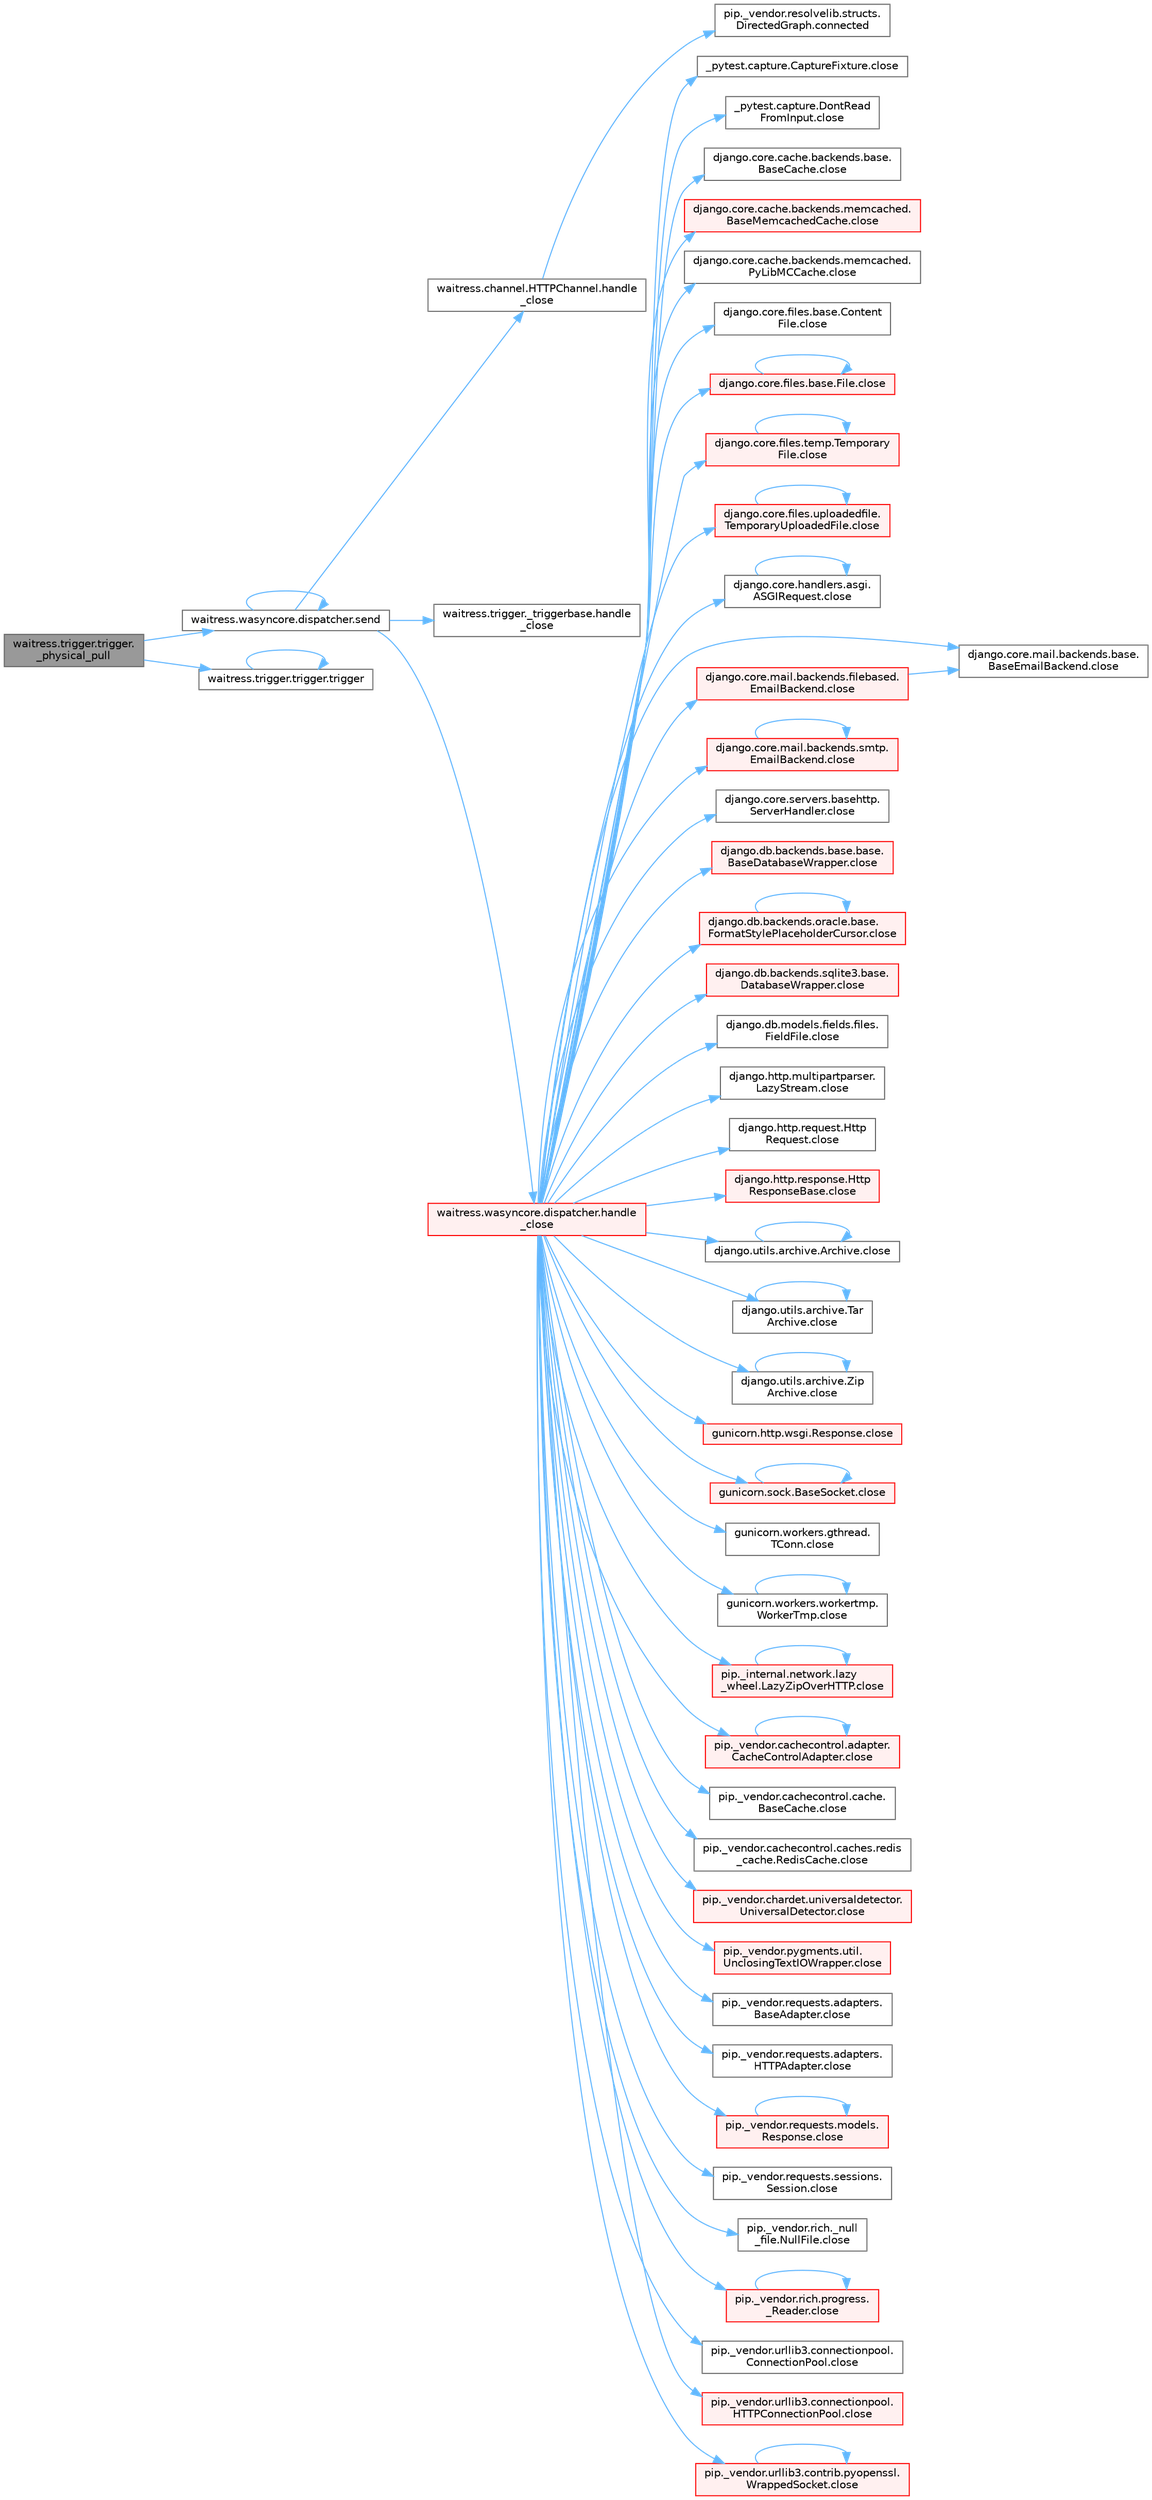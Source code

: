 digraph "waitress.trigger.trigger._physical_pull"
{
 // LATEX_PDF_SIZE
  bgcolor="transparent";
  edge [fontname=Helvetica,fontsize=10,labelfontname=Helvetica,labelfontsize=10];
  node [fontname=Helvetica,fontsize=10,shape=box,height=0.2,width=0.4];
  rankdir="LR";
  Node1 [id="Node000001",label="waitress.trigger.trigger.\l_physical_pull",height=0.2,width=0.4,color="gray40", fillcolor="grey60", style="filled", fontcolor="black",tooltip=" "];
  Node1 -> Node2 [id="edge1_Node000001_Node000002",color="steelblue1",style="solid",tooltip=" "];
  Node2 [id="Node000002",label="waitress.wasyncore.dispatcher.send",height=0.2,width=0.4,color="grey40", fillcolor="white", style="filled",URL="$classwaitress_1_1wasyncore_1_1dispatcher.html#aa36a1d97600508f07138eab0658775c9",tooltip=" "];
  Node2 -> Node3 [id="edge2_Node000002_Node000003",color="steelblue1",style="solid",tooltip=" "];
  Node3 [id="Node000003",label="waitress.channel.HTTPChannel.handle\l_close",height=0.2,width=0.4,color="grey40", fillcolor="white", style="filled",URL="$classwaitress_1_1channel_1_1_h_t_t_p_channel.html#a7a39d8c5e77ff656e2d0a4bbff44853f",tooltip=" "];
  Node3 -> Node4 [id="edge3_Node000003_Node000004",color="steelblue1",style="solid",tooltip=" "];
  Node4 [id="Node000004",label="pip._vendor.resolvelib.structs.\lDirectedGraph.connected",height=0.2,width=0.4,color="grey40", fillcolor="white", style="filled",URL="$classpip_1_1__vendor_1_1resolvelib_1_1structs_1_1_directed_graph.html#a878604abbdcabb60af93a03f5e7bf204",tooltip=" "];
  Node2 -> Node5 [id="edge4_Node000002_Node000005",color="steelblue1",style="solid",tooltip=" "];
  Node5 [id="Node000005",label="waitress.trigger._triggerbase.handle\l_close",height=0.2,width=0.4,color="grey40", fillcolor="white", style="filled",URL="$classwaitress_1_1trigger_1_1__triggerbase.html#a31e26e130509668a8b5bb4240ec9dd45",tooltip=" "];
  Node2 -> Node6 [id="edge5_Node000002_Node000006",color="steelblue1",style="solid",tooltip=" "];
  Node6 [id="Node000006",label="waitress.wasyncore.dispatcher.handle\l_close",height=0.2,width=0.4,color="red", fillcolor="#FFF0F0", style="filled",URL="$classwaitress_1_1wasyncore_1_1dispatcher.html#a3aa67ce99ade5536c206ebc997189803",tooltip=" "];
  Node6 -> Node7 [id="edge6_Node000006_Node000007",color="steelblue1",style="solid",tooltip=" "];
  Node7 [id="Node000007",label="_pytest.capture.CaptureFixture.close",height=0.2,width=0.4,color="grey40", fillcolor="white", style="filled",URL="$class__pytest_1_1capture_1_1_capture_fixture.html#ac018b3a02c2aff2047974ced57907cd0",tooltip=" "];
  Node6 -> Node8 [id="edge7_Node000006_Node000008",color="steelblue1",style="solid",tooltip=" "];
  Node8 [id="Node000008",label="_pytest.capture.DontRead\lFromInput.close",height=0.2,width=0.4,color="grey40", fillcolor="white", style="filled",URL="$class__pytest_1_1capture_1_1_dont_read_from_input.html#accf28daf7db40f53462752cc02bbdd32",tooltip=" "];
  Node6 -> Node9 [id="edge8_Node000006_Node000009",color="steelblue1",style="solid",tooltip=" "];
  Node9 [id="Node000009",label="django.core.cache.backends.base.\lBaseCache.close",height=0.2,width=0.4,color="grey40", fillcolor="white", style="filled",URL="$classdjango_1_1core_1_1cache_1_1backends_1_1base_1_1_base_cache.html#ae5d10e57a1ab2b99171e943370da8cf3",tooltip=" "];
  Node6 -> Node10 [id="edge9_Node000006_Node000010",color="steelblue1",style="solid",tooltip=" "];
  Node10 [id="Node000010",label="django.core.cache.backends.memcached.\lBaseMemcachedCache.close",height=0.2,width=0.4,color="red", fillcolor="#FFF0F0", style="filled",URL="$classdjango_1_1core_1_1cache_1_1backends_1_1memcached_1_1_base_memcached_cache.html#ab36ac92f106d8dacc64d539b447a5e37",tooltip=" "];
  Node6 -> Node13 [id="edge10_Node000006_Node000013",color="steelblue1",style="solid",tooltip=" "];
  Node13 [id="Node000013",label="django.core.cache.backends.memcached.\lPyLibMCCache.close",height=0.2,width=0.4,color="grey40", fillcolor="white", style="filled",URL="$classdjango_1_1core_1_1cache_1_1backends_1_1memcached_1_1_py_lib_m_c_cache.html#a76cb2e86bb346b70433dfe177597da58",tooltip=" "];
  Node6 -> Node14 [id="edge11_Node000006_Node000014",color="steelblue1",style="solid",tooltip=" "];
  Node14 [id="Node000014",label="django.core.files.base.Content\lFile.close",height=0.2,width=0.4,color="grey40", fillcolor="white", style="filled",URL="$classdjango_1_1core_1_1files_1_1base_1_1_content_file.html#a09ae22d8cfcf28936b97a8eba0fd85cb",tooltip=" "];
  Node6 -> Node15 [id="edge12_Node000006_Node000015",color="steelblue1",style="solid",tooltip=" "];
  Node15 [id="Node000015",label="django.core.files.base.File.close",height=0.2,width=0.4,color="red", fillcolor="#FFF0F0", style="filled",URL="$classdjango_1_1core_1_1files_1_1base_1_1_file.html#a0ff3dc914f2c207114a150eaac429bdc",tooltip=" "];
  Node15 -> Node15 [id="edge13_Node000015_Node000015",color="steelblue1",style="solid",tooltip=" "];
  Node6 -> Node23 [id="edge14_Node000006_Node000023",color="steelblue1",style="solid",tooltip=" "];
  Node23 [id="Node000023",label="django.core.files.temp.Temporary\lFile.close",height=0.2,width=0.4,color="red", fillcolor="#FFF0F0", style="filled",URL="$classdjango_1_1core_1_1files_1_1temp_1_1_temporary_file.html#a3137c46b13cae4e5e6fe6489e42677d5",tooltip=" "];
  Node23 -> Node23 [id="edge15_Node000023_Node000023",color="steelblue1",style="solid",tooltip=" "];
  Node6 -> Node1045 [id="edge16_Node000006_Node001045",color="steelblue1",style="solid",tooltip=" "];
  Node1045 [id="Node001045",label="django.core.files.uploadedfile.\lTemporaryUploadedFile.close",height=0.2,width=0.4,color="red", fillcolor="#FFF0F0", style="filled",URL="$classdjango_1_1core_1_1files_1_1uploadedfile_1_1_temporary_uploaded_file.html#a01ddb9d43a99baf6157c1d60b37198cd",tooltip=" "];
  Node1045 -> Node1045 [id="edge17_Node001045_Node001045",color="steelblue1",style="solid",tooltip=" "];
  Node6 -> Node1046 [id="edge18_Node000006_Node001046",color="steelblue1",style="solid",tooltip=" "];
  Node1046 [id="Node001046",label="django.core.handlers.asgi.\lASGIRequest.close",height=0.2,width=0.4,color="grey40", fillcolor="white", style="filled",URL="$classdjango_1_1core_1_1handlers_1_1asgi_1_1_a_s_g_i_request.html#a2f3a1c1c50b4cf63ef552b4f96cc4f7f",tooltip=" "];
  Node1046 -> Node1046 [id="edge19_Node001046_Node001046",color="steelblue1",style="solid",tooltip=" "];
  Node6 -> Node1047 [id="edge20_Node000006_Node001047",color="steelblue1",style="solid",tooltip=" "];
  Node1047 [id="Node001047",label="django.core.mail.backends.base.\lBaseEmailBackend.close",height=0.2,width=0.4,color="grey40", fillcolor="white", style="filled",URL="$classdjango_1_1core_1_1mail_1_1backends_1_1base_1_1_base_email_backend.html#a358a8107d966c2d82d9eb9d18565784e",tooltip=" "];
  Node6 -> Node1048 [id="edge21_Node000006_Node001048",color="steelblue1",style="solid",tooltip=" "];
  Node1048 [id="Node001048",label="django.core.mail.backends.filebased.\lEmailBackend.close",height=0.2,width=0.4,color="red", fillcolor="#FFF0F0", style="filled",URL="$classdjango_1_1core_1_1mail_1_1backends_1_1filebased_1_1_email_backend.html#af90ba8a487930e530a20ceb03669a672",tooltip=" "];
  Node1048 -> Node1047 [id="edge22_Node001048_Node001047",color="steelblue1",style="solid",tooltip=" "];
  Node6 -> Node1049 [id="edge23_Node000006_Node001049",color="steelblue1",style="solid",tooltip=" "];
  Node1049 [id="Node001049",label="django.core.mail.backends.smtp.\lEmailBackend.close",height=0.2,width=0.4,color="red", fillcolor="#FFF0F0", style="filled",URL="$classdjango_1_1core_1_1mail_1_1backends_1_1smtp_1_1_email_backend.html#a6ac7253539c4f1102986c6df417fb050",tooltip=" "];
  Node1049 -> Node1049 [id="edge24_Node001049_Node001049",color="steelblue1",style="solid",tooltip=" "];
  Node6 -> Node1050 [id="edge25_Node000006_Node001050",color="steelblue1",style="solid",tooltip=" "];
  Node1050 [id="Node001050",label="django.core.servers.basehttp.\lServerHandler.close",height=0.2,width=0.4,color="grey40", fillcolor="white", style="filled",URL="$classdjango_1_1core_1_1servers_1_1basehttp_1_1_server_handler.html#a67022bc1dc85a75307901027d41a6a61",tooltip=" "];
  Node6 -> Node1051 [id="edge26_Node000006_Node001051",color="steelblue1",style="solid",tooltip=" "];
  Node1051 [id="Node001051",label="django.db.backends.base.base.\lBaseDatabaseWrapper.close",height=0.2,width=0.4,color="red", fillcolor="#FFF0F0", style="filled",URL="$classdjango_1_1db_1_1backends_1_1base_1_1base_1_1_base_database_wrapper.html#a01214a9b91408274fbc34cb062baf2bc",tooltip=" "];
  Node6 -> Node1061 [id="edge27_Node000006_Node001061",color="steelblue1",style="solid",tooltip=" "];
  Node1061 [id="Node001061",label="django.db.backends.oracle.base.\lFormatStylePlaceholderCursor.close",height=0.2,width=0.4,color="red", fillcolor="#FFF0F0", style="filled",URL="$classdjango_1_1db_1_1backends_1_1oracle_1_1base_1_1_format_style_placeholder_cursor.html#aebbf24b6a824d4e0fb370ce417d41f93",tooltip=" "];
  Node1061 -> Node1061 [id="edge28_Node001061_Node001061",color="steelblue1",style="solid",tooltip=" "];
  Node6 -> Node1066 [id="edge29_Node000006_Node001066",color="steelblue1",style="solid",tooltip=" "];
  Node1066 [id="Node001066",label="django.db.backends.sqlite3.base.\lDatabaseWrapper.close",height=0.2,width=0.4,color="red", fillcolor="#FFF0F0", style="filled",URL="$classdjango_1_1db_1_1backends_1_1sqlite3_1_1base_1_1_database_wrapper.html#accb46eb6dd574171611ec4912f677d3f",tooltip=" "];
  Node6 -> Node1069 [id="edge30_Node000006_Node001069",color="steelblue1",style="solid",tooltip=" "];
  Node1069 [id="Node001069",label="django.db.models.fields.files.\lFieldFile.close",height=0.2,width=0.4,color="grey40", fillcolor="white", style="filled",URL="$classdjango_1_1db_1_1models_1_1fields_1_1files_1_1_field_file.html#a7764f6ac41d2cf2e0e60639dff4d7f03",tooltip=" "];
  Node6 -> Node1070 [id="edge31_Node000006_Node001070",color="steelblue1",style="solid",tooltip=" "];
  Node1070 [id="Node001070",label="django.http.multipartparser.\lLazyStream.close",height=0.2,width=0.4,color="grey40", fillcolor="white", style="filled",URL="$classdjango_1_1http_1_1multipartparser_1_1_lazy_stream.html#a8cc031a8e3e86872b4d5d12ebb448573",tooltip=" "];
  Node6 -> Node1071 [id="edge32_Node000006_Node001071",color="steelblue1",style="solid",tooltip=" "];
  Node1071 [id="Node001071",label="django.http.request.Http\lRequest.close",height=0.2,width=0.4,color="grey40", fillcolor="white", style="filled",URL="$classdjango_1_1http_1_1request_1_1_http_request.html#a13db25295d57830ab61aed1a8339842e",tooltip=" "];
  Node6 -> Node1072 [id="edge33_Node000006_Node001072",color="steelblue1",style="solid",tooltip=" "];
  Node1072 [id="Node001072",label="django.http.response.Http\lResponseBase.close",height=0.2,width=0.4,color="red", fillcolor="#FFF0F0", style="filled",URL="$classdjango_1_1http_1_1response_1_1_http_response_base.html#a2e18a8319fb2b68853f032a3a1e93ffe",tooltip=" "];
  Node6 -> Node1073 [id="edge34_Node000006_Node001073",color="steelblue1",style="solid",tooltip=" "];
  Node1073 [id="Node001073",label="django.utils.archive.Archive.close",height=0.2,width=0.4,color="grey40", fillcolor="white", style="filled",URL="$classdjango_1_1utils_1_1archive_1_1_archive.html#a5fe062c89d687d218982c9c523c74c2a",tooltip=" "];
  Node1073 -> Node1073 [id="edge35_Node001073_Node001073",color="steelblue1",style="solid",tooltip=" "];
  Node6 -> Node1074 [id="edge36_Node000006_Node001074",color="steelblue1",style="solid",tooltip=" "];
  Node1074 [id="Node001074",label="django.utils.archive.Tar\lArchive.close",height=0.2,width=0.4,color="grey40", fillcolor="white", style="filled",URL="$classdjango_1_1utils_1_1archive_1_1_tar_archive.html#a9f92da2fc83a8bf18400412a9cf77836",tooltip=" "];
  Node1074 -> Node1074 [id="edge37_Node001074_Node001074",color="steelblue1",style="solid",tooltip=" "];
  Node6 -> Node1075 [id="edge38_Node000006_Node001075",color="steelblue1",style="solid",tooltip=" "];
  Node1075 [id="Node001075",label="django.utils.archive.Zip\lArchive.close",height=0.2,width=0.4,color="grey40", fillcolor="white", style="filled",URL="$classdjango_1_1utils_1_1archive_1_1_zip_archive.html#a72926f0c232970ff5bf94a7082dd5ac9",tooltip=" "];
  Node1075 -> Node1075 [id="edge39_Node001075_Node001075",color="steelblue1",style="solid",tooltip=" "];
  Node6 -> Node1076 [id="edge40_Node000006_Node001076",color="steelblue1",style="solid",tooltip=" "];
  Node1076 [id="Node001076",label="gunicorn.http.wsgi.Response.close",height=0.2,width=0.4,color="red", fillcolor="#FFF0F0", style="filled",URL="$classgunicorn_1_1http_1_1wsgi_1_1_response.html#a046ea28916c2a721d57a5852261bef24",tooltip=" "];
  Node6 -> Node1083 [id="edge41_Node000006_Node001083",color="steelblue1",style="solid",tooltip=" "];
  Node1083 [id="Node001083",label="gunicorn.sock.BaseSocket.close",height=0.2,width=0.4,color="red", fillcolor="#FFF0F0", style="filled",URL="$classgunicorn_1_1sock_1_1_base_socket.html#af2002e81bf30cc8c6614f9568af6ef06",tooltip=" "];
  Node1083 -> Node1083 [id="edge42_Node001083_Node001083",color="steelblue1",style="solid",tooltip=" "];
  Node6 -> Node1125 [id="edge43_Node000006_Node001125",color="steelblue1",style="solid",tooltip=" "];
  Node1125 [id="Node001125",label="gunicorn.workers.gthread.\lTConn.close",height=0.2,width=0.4,color="grey40", fillcolor="white", style="filled",URL="$classgunicorn_1_1workers_1_1gthread_1_1_t_conn.html#aa302868e132a81509a48f46789d6afc4",tooltip=" "];
  Node6 -> Node1126 [id="edge44_Node000006_Node001126",color="steelblue1",style="solid",tooltip=" "];
  Node1126 [id="Node001126",label="gunicorn.workers.workertmp.\lWorkerTmp.close",height=0.2,width=0.4,color="grey40", fillcolor="white", style="filled",URL="$classgunicorn_1_1workers_1_1workertmp_1_1_worker_tmp.html#ae6bf726cee2be8f52fa4bbe0f868d3c6",tooltip=" "];
  Node1126 -> Node1126 [id="edge45_Node001126_Node001126",color="steelblue1",style="solid",tooltip=" "];
  Node6 -> Node1127 [id="edge46_Node000006_Node001127",color="steelblue1",style="solid",tooltip=" "];
  Node1127 [id="Node001127",label="pip._internal.network.lazy\l_wheel.LazyZipOverHTTP.close",height=0.2,width=0.4,color="red", fillcolor="#FFF0F0", style="filled",URL="$classpip_1_1__internal_1_1network_1_1lazy__wheel_1_1_lazy_zip_over_h_t_t_p.html#a6aeec11453c683f141b9fe121163a8d0",tooltip=" "];
  Node1127 -> Node1127 [id="edge47_Node001127_Node001127",color="steelblue1",style="solid",tooltip=" "];
  Node6 -> Node1128 [id="edge48_Node000006_Node001128",color="steelblue1",style="solid",tooltip=" "];
  Node1128 [id="Node001128",label="pip._vendor.cachecontrol.adapter.\lCacheControlAdapter.close",height=0.2,width=0.4,color="red", fillcolor="#FFF0F0", style="filled",URL="$classpip_1_1__vendor_1_1cachecontrol_1_1adapter_1_1_cache_control_adapter.html#a085c6ea7434042e9af7286a8875fb646",tooltip=" "];
  Node1128 -> Node1128 [id="edge49_Node001128_Node001128",color="steelblue1",style="solid",tooltip=" "];
  Node6 -> Node1131 [id="edge50_Node000006_Node001131",color="steelblue1",style="solid",tooltip=" "];
  Node1131 [id="Node001131",label="pip._vendor.cachecontrol.cache.\lBaseCache.close",height=0.2,width=0.4,color="grey40", fillcolor="white", style="filled",URL="$classpip_1_1__vendor_1_1cachecontrol_1_1cache_1_1_base_cache.html#aed3b918393d941c531ffda7afa8968c5",tooltip=" "];
  Node6 -> Node1132 [id="edge51_Node000006_Node001132",color="steelblue1",style="solid",tooltip=" "];
  Node1132 [id="Node001132",label="pip._vendor.cachecontrol.caches.redis\l_cache.RedisCache.close",height=0.2,width=0.4,color="grey40", fillcolor="white", style="filled",URL="$classpip_1_1__vendor_1_1cachecontrol_1_1caches_1_1redis__cache_1_1_redis_cache.html#a3703f11cd74de5a2d416b33208df6710",tooltip=" "];
  Node6 -> Node1133 [id="edge52_Node000006_Node001133",color="steelblue1",style="solid",tooltip=" "];
  Node1133 [id="Node001133",label="pip._vendor.chardet.universaldetector.\lUniversalDetector.close",height=0.2,width=0.4,color="red", fillcolor="#FFF0F0", style="filled",URL="$classpip_1_1__vendor_1_1chardet_1_1universaldetector_1_1_universal_detector.html#a2a729e7ae145e4953628aac35a1478d1",tooltip=" "];
  Node6 -> Node1140 [id="edge53_Node000006_Node001140",color="steelblue1",style="solid",tooltip=" "];
  Node1140 [id="Node001140",label="pip._vendor.pygments.util.\lUnclosingTextIOWrapper.close",height=0.2,width=0.4,color="red", fillcolor="#FFF0F0", style="filled",URL="$classpip_1_1__vendor_1_1pygments_1_1util_1_1_unclosing_text_i_o_wrapper.html#a8b7334932e365946b03244a148e50846",tooltip=" "];
  Node6 -> Node3093 [id="edge54_Node000006_Node003093",color="steelblue1",style="solid",tooltip=" "];
  Node3093 [id="Node003093",label="pip._vendor.requests.adapters.\lBaseAdapter.close",height=0.2,width=0.4,color="grey40", fillcolor="white", style="filled",URL="$classpip_1_1__vendor_1_1requests_1_1adapters_1_1_base_adapter.html#ab52f259a4633310e303f4ac6b07eb1e5",tooltip=" "];
  Node6 -> Node3094 [id="edge55_Node000006_Node003094",color="steelblue1",style="solid",tooltip=" "];
  Node3094 [id="Node003094",label="pip._vendor.requests.adapters.\lHTTPAdapter.close",height=0.2,width=0.4,color="grey40", fillcolor="white", style="filled",URL="$classpip_1_1__vendor_1_1requests_1_1adapters_1_1_h_t_t_p_adapter.html#abce959ea97f8378278ff019c78481a11",tooltip=" "];
  Node6 -> Node3095 [id="edge56_Node000006_Node003095",color="steelblue1",style="solid",tooltip=" "];
  Node3095 [id="Node003095",label="pip._vendor.requests.models.\lResponse.close",height=0.2,width=0.4,color="red", fillcolor="#FFF0F0", style="filled",URL="$classpip_1_1__vendor_1_1requests_1_1models_1_1_response.html#ad28d6ce5be5b46752b43673257562918",tooltip=" "];
  Node3095 -> Node3095 [id="edge57_Node003095_Node003095",color="steelblue1",style="solid",tooltip=" "];
  Node6 -> Node3096 [id="edge58_Node000006_Node003096",color="steelblue1",style="solid",tooltip=" "];
  Node3096 [id="Node003096",label="pip._vendor.requests.sessions.\lSession.close",height=0.2,width=0.4,color="grey40", fillcolor="white", style="filled",URL="$classpip_1_1__vendor_1_1requests_1_1sessions_1_1_session.html#a68f6778af4ee2d650c2669eab73f7316",tooltip=" "];
  Node6 -> Node3097 [id="edge59_Node000006_Node003097",color="steelblue1",style="solid",tooltip=" "];
  Node3097 [id="Node003097",label="pip._vendor.rich._null\l_file.NullFile.close",height=0.2,width=0.4,color="grey40", fillcolor="white", style="filled",URL="$classpip_1_1__vendor_1_1rich_1_1__null__file_1_1_null_file.html#a69df97884b231150d00b66e93e01b127",tooltip=" "];
  Node6 -> Node3098 [id="edge60_Node000006_Node003098",color="steelblue1",style="solid",tooltip=" "];
  Node3098 [id="Node003098",label="pip._vendor.rich.progress.\l_Reader.close",height=0.2,width=0.4,color="red", fillcolor="#FFF0F0", style="filled",URL="$classpip_1_1__vendor_1_1rich_1_1progress_1_1___reader.html#a6c0b1964d885972a97a12a9ac01d23e8",tooltip=" "];
  Node3098 -> Node3098 [id="edge61_Node003098_Node003098",color="steelblue1",style="solid",tooltip=" "];
  Node6 -> Node3158 [id="edge62_Node000006_Node003158",color="steelblue1",style="solid",tooltip=" "];
  Node3158 [id="Node003158",label="pip._vendor.urllib3.connectionpool.\lConnectionPool.close",height=0.2,width=0.4,color="grey40", fillcolor="white", style="filled",URL="$classpip_1_1__vendor_1_1urllib3_1_1connectionpool_1_1_connection_pool.html#a95d4181616367e6d07952c025345472f",tooltip=" "];
  Node6 -> Node3159 [id="edge63_Node000006_Node003159",color="steelblue1",style="solid",tooltip=" "];
  Node3159 [id="Node003159",label="pip._vendor.urllib3.connectionpool.\lHTTPConnectionPool.close",height=0.2,width=0.4,color="red", fillcolor="#FFF0F0", style="filled",URL="$classpip_1_1__vendor_1_1urllib3_1_1connectionpool_1_1_h_t_t_p_connection_pool.html#a7a425188d0edc28baf765972da7628b4",tooltip=" "];
  Node6 -> Node3161 [id="edge64_Node000006_Node003161",color="steelblue1",style="solid",tooltip=" "];
  Node3161 [id="Node003161",label="pip._vendor.urllib3.contrib.pyopenssl.\lWrappedSocket.close",height=0.2,width=0.4,color="red", fillcolor="#FFF0F0", style="filled",URL="$classpip_1_1__vendor_1_1urllib3_1_1contrib_1_1pyopenssl_1_1_wrapped_socket.html#a971727c09e26dabe28ed3291ff94885b",tooltip=" "];
  Node3161 -> Node3161 [id="edge65_Node003161_Node003161",color="steelblue1",style="solid",tooltip=" "];
  Node2 -> Node2 [id="edge66_Node000002_Node000002",color="steelblue1",style="solid",tooltip=" "];
  Node1 -> Node3170 [id="edge67_Node000001_Node003170",color="steelblue1",style="solid",tooltip=" "];
  Node3170 [id="Node003170",label="waitress.trigger.trigger.trigger",height=0.2,width=0.4,color="grey40", fillcolor="white", style="filled",URL="$classwaitress_1_1trigger_1_1trigger.html#a5f19e5a4197189c965d4498ccbb93edd",tooltip=" "];
  Node3170 -> Node3170 [id="edge68_Node003170_Node003170",color="steelblue1",style="solid",tooltip=" "];
}

